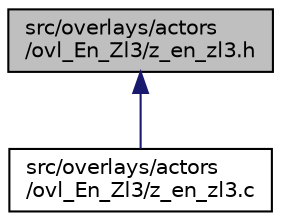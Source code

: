digraph "src/overlays/actors/ovl_En_Zl3/z_en_zl3.h"
{
 // LATEX_PDF_SIZE
  edge [fontname="Helvetica",fontsize="10",labelfontname="Helvetica",labelfontsize="10"];
  node [fontname="Helvetica",fontsize="10",shape=record];
  Node1 [label="src/overlays/actors\l/ovl_En_Zl3/z_en_zl3.h",height=0.2,width=0.4,color="black", fillcolor="grey75", style="filled", fontcolor="black",tooltip=" "];
  Node1 -> Node2 [dir="back",color="midnightblue",fontsize="10",style="solid",fontname="Helvetica"];
  Node2 [label="src/overlays/actors\l/ovl_En_Zl3/z_en_zl3.c",height=0.2,width=0.4,color="black", fillcolor="white", style="filled",URL="$dd/dde/z__en__zl3_8c.html",tooltip=" "];
}
